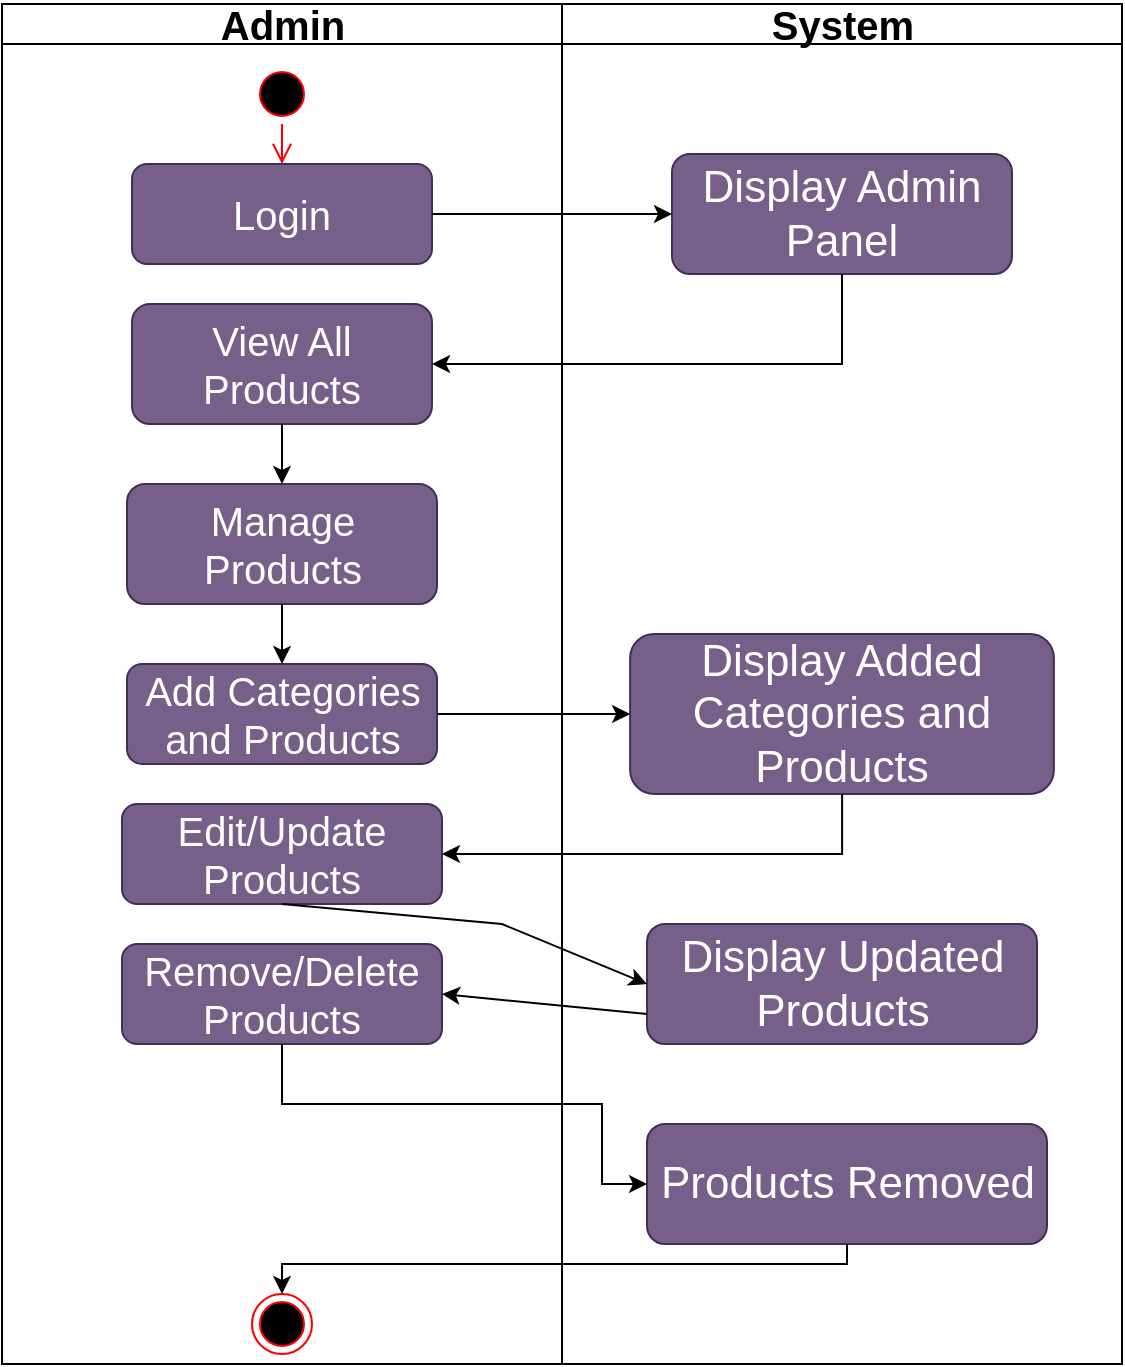 <mxfile version="22.0.2" type="device">
  <diagram id="bP3Q5kUmKTerZe7tD1WN" name="Page-1">
    <mxGraphModel dx="1050" dy="621" grid="1" gridSize="10" guides="1" tooltips="1" connect="1" arrows="1" fold="1" page="1" pageScale="1" pageWidth="850" pageHeight="1100" math="0" shadow="0">
      <root>
        <mxCell id="0" />
        <mxCell id="1" parent="0" />
        <mxCell id="0ufNDg1saYG2aLfE_8Kg-1" value="" style="rounded=0;whiteSpace=wrap;html=1;" vertex="1" parent="1">
          <mxGeometry x="160" y="40" width="560" height="680" as="geometry" />
        </mxCell>
        <mxCell id="0ufNDg1saYG2aLfE_8Kg-2" value="&lt;font style=&quot;font-size: 20px;&quot;&gt;System&lt;/font&gt;" style="swimlane;html=1;startSize=20;" vertex="1" parent="1">
          <mxGeometry x="440" y="40" width="280" height="680" as="geometry" />
        </mxCell>
        <mxCell id="0ufNDg1saYG2aLfE_8Kg-3" value="Display Admin Panel" style="rounded=1;whiteSpace=wrap;html=1;fontSize=22;fillColor=#76608a;fontColor=#ffffff;strokeColor=#432D57;" vertex="1" parent="0ufNDg1saYG2aLfE_8Kg-2">
          <mxGeometry x="55" y="75" width="170" height="60" as="geometry" />
        </mxCell>
        <mxCell id="0ufNDg1saYG2aLfE_8Kg-4" value="Display Added Categories and Products" style="rounded=1;whiteSpace=wrap;html=1;fontSize=22;fillColor=#76608a;fontColor=#ffffff;strokeColor=#432D57;" vertex="1" parent="0ufNDg1saYG2aLfE_8Kg-2">
          <mxGeometry x="34.06" y="315" width="211.88" height="80" as="geometry" />
        </mxCell>
        <mxCell id="0ufNDg1saYG2aLfE_8Kg-5" value="Display Updated Products" style="rounded=1;whiteSpace=wrap;html=1;fontSize=22;fillColor=#76608a;fontColor=#ffffff;strokeColor=#432D57;" vertex="1" parent="0ufNDg1saYG2aLfE_8Kg-2">
          <mxGeometry x="42.5" y="460" width="195" height="60" as="geometry" />
        </mxCell>
        <mxCell id="0ufNDg1saYG2aLfE_8Kg-6" value="Products Removed" style="rounded=1;whiteSpace=wrap;html=1;fontSize=22;fillColor=#76608a;fontColor=#ffffff;strokeColor=#432D57;" vertex="1" parent="0ufNDg1saYG2aLfE_8Kg-2">
          <mxGeometry x="42.5" y="560" width="200" height="60" as="geometry" />
        </mxCell>
        <mxCell id="0ufNDg1saYG2aLfE_8Kg-7" value="&lt;font style=&quot;font-size: 20px;&quot;&gt;Admin&lt;/font&gt;" style="swimlane;html=1;startSize=20;fontSize=14;" vertex="1" parent="1">
          <mxGeometry x="160" y="40" width="280" height="680" as="geometry" />
        </mxCell>
        <mxCell id="0ufNDg1saYG2aLfE_8Kg-8" value="" style="ellipse;html=1;shape=startState;fillColor=#000000;strokeColor=#ff0000;" vertex="1" parent="0ufNDg1saYG2aLfE_8Kg-7">
          <mxGeometry x="125" y="30" width="30" height="30" as="geometry" />
        </mxCell>
        <mxCell id="0ufNDg1saYG2aLfE_8Kg-9" value="" style="edgeStyle=orthogonalEdgeStyle;html=1;verticalAlign=bottom;endArrow=open;endSize=8;strokeColor=#ff0000;entryX=0.5;entryY=0;entryDx=0;entryDy=0;" edge="1" parent="0ufNDg1saYG2aLfE_8Kg-7" source="0ufNDg1saYG2aLfE_8Kg-8" target="0ufNDg1saYG2aLfE_8Kg-10">
          <mxGeometry relative="1" as="geometry">
            <mxPoint x="120" y="120" as="targetPoint" />
          </mxGeometry>
        </mxCell>
        <mxCell id="0ufNDg1saYG2aLfE_8Kg-10" value="Login" style="rounded=1;whiteSpace=wrap;html=1;fontSize=20;fillColor=#76608a;fontColor=#ffffff;strokeColor=#432D57;" vertex="1" parent="0ufNDg1saYG2aLfE_8Kg-7">
          <mxGeometry x="65" y="80" width="150" height="50" as="geometry" />
        </mxCell>
        <mxCell id="0ufNDg1saYG2aLfE_8Kg-11" value="View All Products" style="rounded=1;whiteSpace=wrap;html=1;fontSize=20;fillColor=#76608a;fontColor=#ffffff;strokeColor=#432D57;" vertex="1" parent="0ufNDg1saYG2aLfE_8Kg-7">
          <mxGeometry x="65" y="150" width="150" height="60" as="geometry" />
        </mxCell>
        <mxCell id="0ufNDg1saYG2aLfE_8Kg-12" value="Manage Products" style="rounded=1;whiteSpace=wrap;html=1;fontSize=20;fillColor=#76608a;fontColor=#ffffff;strokeColor=#432D57;" vertex="1" parent="0ufNDg1saYG2aLfE_8Kg-7">
          <mxGeometry x="62.5" y="240" width="155" height="60" as="geometry" />
        </mxCell>
        <mxCell id="0ufNDg1saYG2aLfE_8Kg-13" value="" style="endArrow=classic;html=1;exitX=0.5;exitY=1;exitDx=0;exitDy=0;entryX=0.5;entryY=0;entryDx=0;entryDy=0;" edge="1" parent="0ufNDg1saYG2aLfE_8Kg-7" source="0ufNDg1saYG2aLfE_8Kg-11" target="0ufNDg1saYG2aLfE_8Kg-12">
          <mxGeometry width="50" height="50" relative="1" as="geometry">
            <mxPoint x="170" y="330" as="sourcePoint" />
            <mxPoint x="220" y="280" as="targetPoint" />
          </mxGeometry>
        </mxCell>
        <mxCell id="0ufNDg1saYG2aLfE_8Kg-14" value="Add Categories and Products" style="rounded=1;whiteSpace=wrap;html=1;fontSize=20;fillColor=#76608a;fontColor=#ffffff;strokeColor=#432D57;" vertex="1" parent="0ufNDg1saYG2aLfE_8Kg-7">
          <mxGeometry x="62.5" y="330" width="155" height="50" as="geometry" />
        </mxCell>
        <mxCell id="0ufNDg1saYG2aLfE_8Kg-15" value="" style="endArrow=classic;html=1;exitX=0.5;exitY=1;exitDx=0;exitDy=0;entryX=0.5;entryY=0;entryDx=0;entryDy=0;" edge="1" parent="0ufNDg1saYG2aLfE_8Kg-7" source="0ufNDg1saYG2aLfE_8Kg-12" target="0ufNDg1saYG2aLfE_8Kg-14">
          <mxGeometry width="50" height="50" relative="1" as="geometry">
            <mxPoint x="170" y="320" as="sourcePoint" />
            <mxPoint x="220" y="270" as="targetPoint" />
          </mxGeometry>
        </mxCell>
        <mxCell id="0ufNDg1saYG2aLfE_8Kg-16" value="Edit/Update Products" style="rounded=1;whiteSpace=wrap;html=1;fontSize=20;fillColor=#76608a;fontColor=#ffffff;strokeColor=#432D57;" vertex="1" parent="0ufNDg1saYG2aLfE_8Kg-7">
          <mxGeometry x="60" y="400" width="160" height="50" as="geometry" />
        </mxCell>
        <mxCell id="0ufNDg1saYG2aLfE_8Kg-17" value="Remove/Delete Products" style="rounded=1;whiteSpace=wrap;html=1;fontSize=20;fillColor=#76608a;fontColor=#ffffff;strokeColor=#432D57;" vertex="1" parent="0ufNDg1saYG2aLfE_8Kg-7">
          <mxGeometry x="60" y="470" width="160" height="50" as="geometry" />
        </mxCell>
        <mxCell id="0ufNDg1saYG2aLfE_8Kg-19" value="" style="ellipse;html=1;shape=endState;fillColor=#000000;strokeColor=#ff0000;" vertex="1" parent="0ufNDg1saYG2aLfE_8Kg-7">
          <mxGeometry x="125" y="645" width="30" height="30" as="geometry" />
        </mxCell>
        <mxCell id="0ufNDg1saYG2aLfE_8Kg-21" style="edgeStyle=orthogonalEdgeStyle;rounded=0;orthogonalLoop=1;jettySize=auto;html=1;entryX=0;entryY=0.5;entryDx=0;entryDy=0;" edge="1" parent="1" source="0ufNDg1saYG2aLfE_8Kg-10" target="0ufNDg1saYG2aLfE_8Kg-3">
          <mxGeometry relative="1" as="geometry" />
        </mxCell>
        <mxCell id="0ufNDg1saYG2aLfE_8Kg-22" style="edgeStyle=orthogonalEdgeStyle;rounded=0;orthogonalLoop=1;jettySize=auto;html=1;entryX=1;entryY=0.5;entryDx=0;entryDy=0;" edge="1" parent="1" source="0ufNDg1saYG2aLfE_8Kg-3" target="0ufNDg1saYG2aLfE_8Kg-11">
          <mxGeometry relative="1" as="geometry">
            <Array as="points">
              <mxPoint x="580" y="220" />
            </Array>
          </mxGeometry>
        </mxCell>
        <mxCell id="0ufNDg1saYG2aLfE_8Kg-23" style="edgeStyle=orthogonalEdgeStyle;rounded=0;orthogonalLoop=1;jettySize=auto;html=1;entryX=0;entryY=0.5;entryDx=0;entryDy=0;" edge="1" parent="1" source="0ufNDg1saYG2aLfE_8Kg-14" target="0ufNDg1saYG2aLfE_8Kg-4">
          <mxGeometry relative="1" as="geometry" />
        </mxCell>
        <mxCell id="0ufNDg1saYG2aLfE_8Kg-24" style="edgeStyle=orthogonalEdgeStyle;rounded=0;orthogonalLoop=1;jettySize=auto;html=1;entryX=1;entryY=0.5;entryDx=0;entryDy=0;" edge="1" parent="1" source="0ufNDg1saYG2aLfE_8Kg-4" target="0ufNDg1saYG2aLfE_8Kg-16">
          <mxGeometry relative="1" as="geometry">
            <Array as="points">
              <mxPoint x="580" y="465" />
            </Array>
          </mxGeometry>
        </mxCell>
        <mxCell id="0ufNDg1saYG2aLfE_8Kg-26" value="" style="endArrow=classic;html=1;rounded=0;exitX=0.5;exitY=1;exitDx=0;exitDy=0;entryX=0;entryY=0.5;entryDx=0;entryDy=0;" edge="1" parent="1" source="0ufNDg1saYG2aLfE_8Kg-16" target="0ufNDg1saYG2aLfE_8Kg-5">
          <mxGeometry width="50" height="50" relative="1" as="geometry">
            <mxPoint x="400" y="530" as="sourcePoint" />
            <mxPoint x="450" y="480" as="targetPoint" />
            <Array as="points">
              <mxPoint x="410" y="500" />
            </Array>
          </mxGeometry>
        </mxCell>
        <mxCell id="0ufNDg1saYG2aLfE_8Kg-28" value="" style="endArrow=classic;html=1;rounded=0;exitX=0;exitY=0.75;exitDx=0;exitDy=0;entryX=1;entryY=0.5;entryDx=0;entryDy=0;" edge="1" parent="1" source="0ufNDg1saYG2aLfE_8Kg-5" target="0ufNDg1saYG2aLfE_8Kg-17">
          <mxGeometry width="50" height="50" relative="1" as="geometry">
            <mxPoint x="400" y="530" as="sourcePoint" />
            <mxPoint x="450" y="480" as="targetPoint" />
          </mxGeometry>
        </mxCell>
        <mxCell id="0ufNDg1saYG2aLfE_8Kg-29" style="edgeStyle=orthogonalEdgeStyle;rounded=0;orthogonalLoop=1;jettySize=auto;html=1;entryX=0;entryY=0.5;entryDx=0;entryDy=0;" edge="1" parent="1" source="0ufNDg1saYG2aLfE_8Kg-17" target="0ufNDg1saYG2aLfE_8Kg-6">
          <mxGeometry relative="1" as="geometry">
            <Array as="points">
              <mxPoint x="300" y="590" />
              <mxPoint x="460" y="590" />
              <mxPoint x="460" y="630" />
            </Array>
          </mxGeometry>
        </mxCell>
        <mxCell id="0ufNDg1saYG2aLfE_8Kg-30" style="edgeStyle=orthogonalEdgeStyle;rounded=0;orthogonalLoop=1;jettySize=auto;html=1;entryX=0.5;entryY=0;entryDx=0;entryDy=0;" edge="1" parent="1" source="0ufNDg1saYG2aLfE_8Kg-6" target="0ufNDg1saYG2aLfE_8Kg-19">
          <mxGeometry relative="1" as="geometry">
            <Array as="points">
              <mxPoint x="583" y="670" />
            </Array>
          </mxGeometry>
        </mxCell>
      </root>
    </mxGraphModel>
  </diagram>
</mxfile>
